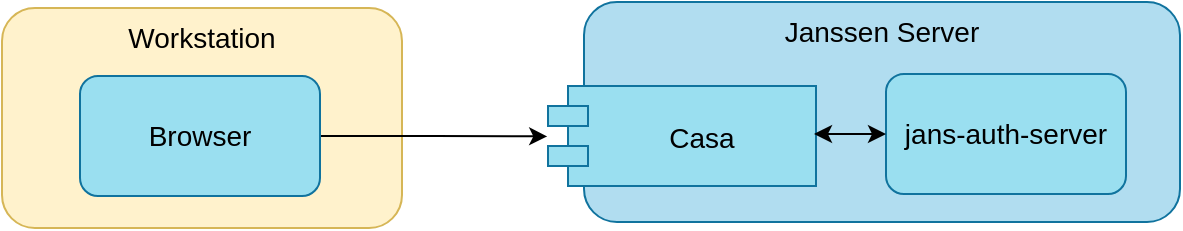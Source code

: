 <mxfile version="19.0.3" type="device"><diagram id="C63YB8BwHD-aRFYklcqd" name="Page-1"><mxGraphModel dx="981" dy="663" grid="0" gridSize="10" guides="0" tooltips="1" connect="1" arrows="1" fold="1" page="0" pageScale="1" pageWidth="827" pageHeight="1169" background="#ffffff" math="0" shadow="0"><root><mxCell id="0"/><mxCell id="1" parent="0"/><mxCell id="AeR-7fdqAYZvWfGwPN1z-22" value="Janssen Server" style="rounded=1;whiteSpace=wrap;html=1;fontSize=14;strokeColor=#10739E;fillColor=#B1DDF0;gradientColor=none;verticalAlign=top;align=center;" parent="1" vertex="1"><mxGeometry x="363" y="110" width="298" height="110" as="geometry"/></mxCell><mxCell id="AeR-7fdqAYZvWfGwPN1z-42" value="Workstation" style="rounded=1;whiteSpace=wrap;html=1;fontSize=14;strokeColor=#d6b656;fillColor=#fff2cc;verticalAlign=top;align=center;" parent="1" vertex="1"><mxGeometry x="72" y="113" width="200" height="110" as="geometry"/></mxCell><mxCell id="AeR-7fdqAYZvWfGwPN1z-46" style="edgeStyle=orthogonalEdgeStyle;rounded=0;orthogonalLoop=1;jettySize=auto;html=1;exitX=1;exitY=0.5;exitDx=0;exitDy=0;entryX=-0.003;entryY=0.504;entryDx=0;entryDy=0;entryPerimeter=0;fontSize=14;" parent="1" source="AeR-7fdqAYZvWfGwPN1z-43" target="AeR-7fdqAYZvWfGwPN1z-44" edge="1"><mxGeometry relative="1" as="geometry"/></mxCell><mxCell id="AeR-7fdqAYZvWfGwPN1z-43" value="Browser" style="rounded=1;whiteSpace=wrap;html=1;fontSize=14;fillColor=#9ADFF0;strokeColor=#10739e;" parent="1" vertex="1"><mxGeometry x="111" y="147" width="120" height="60" as="geometry"/></mxCell><mxCell id="AeR-7fdqAYZvWfGwPN1z-44" value="Casa" style="shape=module;align=left;spacingLeft=20;align=center;verticalAlign=middle;rounded=1;labelBackgroundColor=none;fontSize=14;strokeColor=#10739E;fillColor=#9ADFF0;gradientColor=none;" parent="1" vertex="1"><mxGeometry x="345" y="152" width="134" height="50" as="geometry"/></mxCell><mxCell id="KoCI4Dk-0SH0MGINEgg0-1" value="jans-auth-server" style="rounded=1;whiteSpace=wrap;html=1;fontSize=14;fillColor=#9ADFF0;strokeColor=#10739e;" vertex="1" parent="1"><mxGeometry x="514" y="146" width="120" height="60" as="geometry"/></mxCell><mxCell id="KoCI4Dk-0SH0MGINEgg0-2" value="" style="endArrow=classic;startArrow=classic;html=1;rounded=0;entryX=0;entryY=0.5;entryDx=0;entryDy=0;" edge="1" parent="1" target="KoCI4Dk-0SH0MGINEgg0-1"><mxGeometry width="50" height="50" relative="1" as="geometry"><mxPoint x="478" y="176" as="sourcePoint"/><mxPoint x="528" y="130" as="targetPoint"/></mxGeometry></mxCell></root></mxGraphModel></diagram></mxfile>